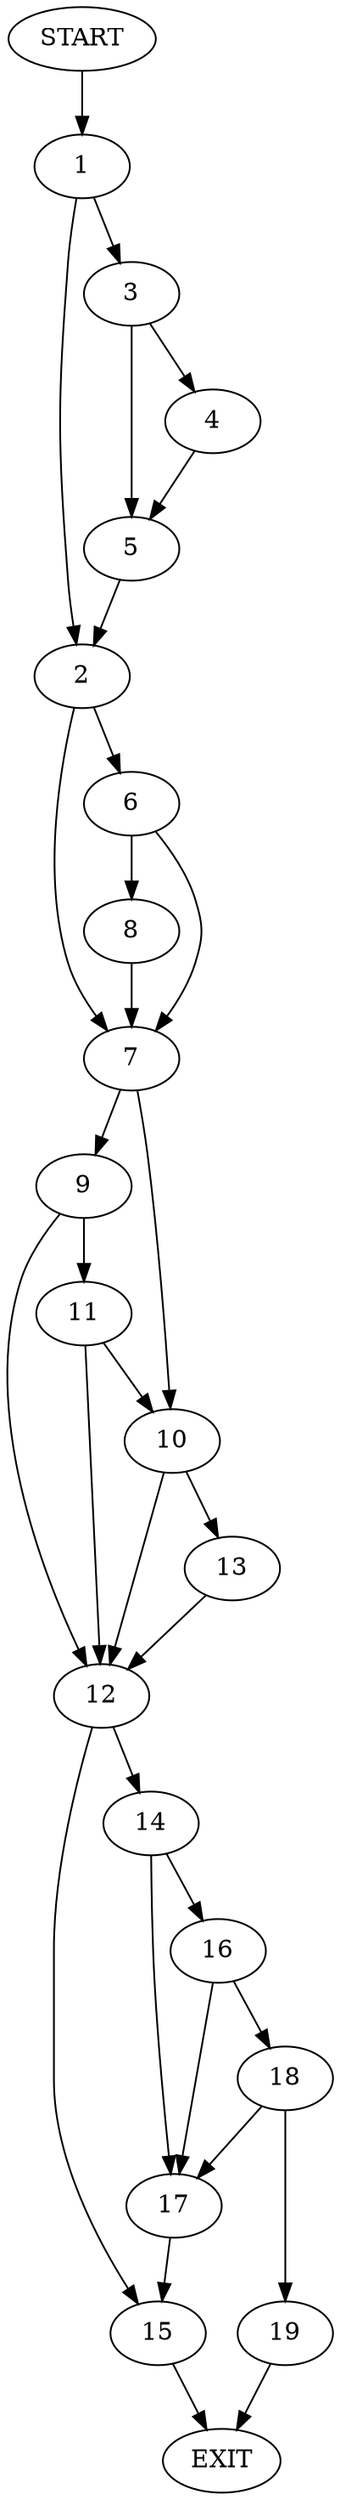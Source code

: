 digraph {
0 [label="START"]
20 [label="EXIT"]
0 -> 1
1 -> 2
1 -> 3
3 -> 4
3 -> 5
2 -> 6
2 -> 7
4 -> 5
5 -> 2
6 -> 8
6 -> 7
7 -> 9
7 -> 10
8 -> 7
9 -> 11
9 -> 12
10 -> 13
10 -> 12
12 -> 14
12 -> 15
11 -> 12
11 -> 10
13 -> 12
14 -> 16
14 -> 17
15 -> 20
17 -> 15
16 -> 18
16 -> 17
18 -> 17
18 -> 19
19 -> 20
}
